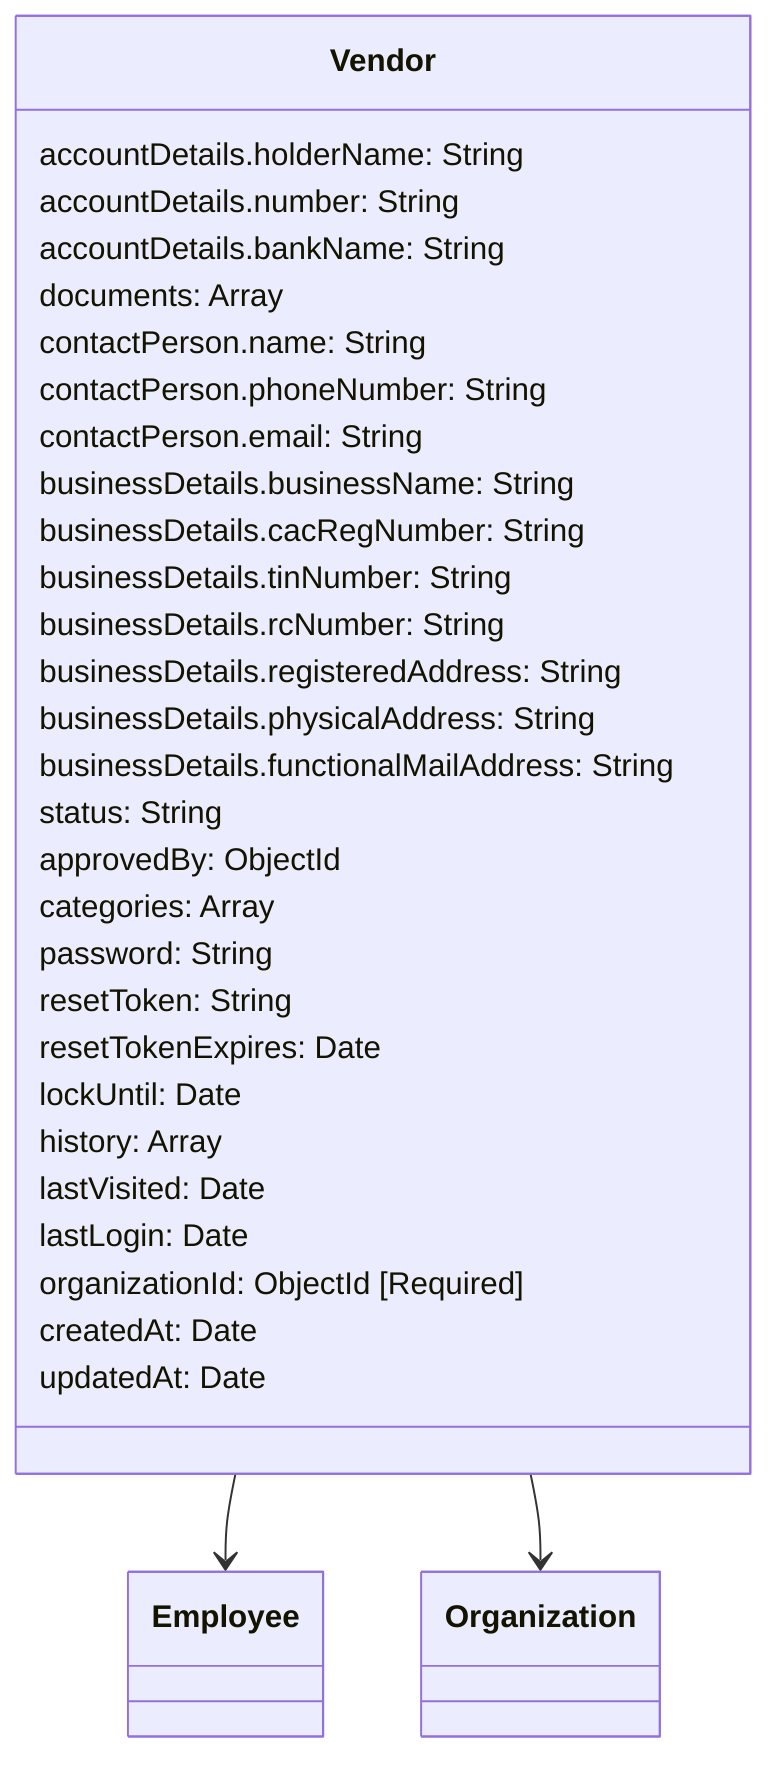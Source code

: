 classDiagram
  class Vendor {
    accountDetails.holderName: String
    accountDetails.number: String
    accountDetails.bankName: String
    documents: Array
    contactPerson.name: String
    contactPerson.phoneNumber: String
    contactPerson.email: String
    businessDetails.businessName: String
    businessDetails.cacRegNumber: String
    businessDetails.tinNumber: String
    businessDetails.rcNumber: String
    businessDetails.registeredAddress: String
    businessDetails.physicalAddress: String
    businessDetails.functionalMailAddress: String
    status: String
    approvedBy: ObjectId
    categories: Array
    password: String
    resetToken: String
    resetTokenExpires: Date
    lockUntil: Date
    history: Array
    lastVisited: Date
    lastLogin: Date
    organizationId: ObjectId [Required]
    createdAt: Date
    updatedAt: Date
  }

  Vendor --> Employee
  Vendor --> Organization